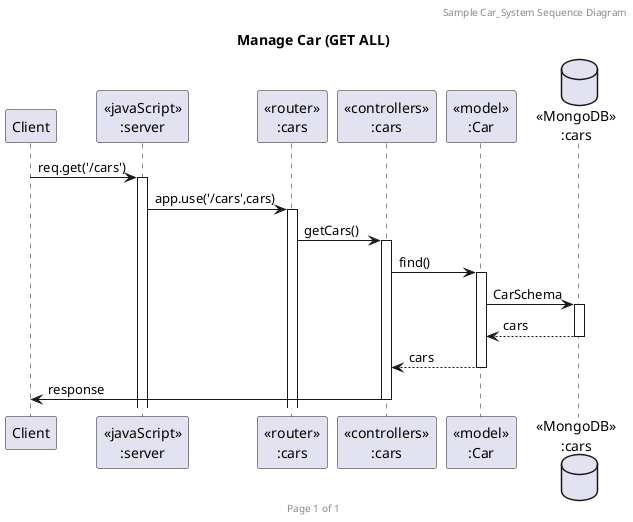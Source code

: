 @startuml Manage Car (GET ALL)

header Sample Car_System Sequence Diagram
footer Page %page% of %lastpage%
title "Manage Car (GET ALL)"

participant "Client" as client
participant "<<javaScript>>\n:server" as server
participant "<<router>>\n:cars" as routerCars
participant "<<controllers>>\n:cars" as controllersCars
participant "<<model>>\n:Car" as modelCar
database "<<MongoDB>>\n:cars" as CarsDatabase

client->server ++:req.get('/cars')
server->routerCars ++:app.use('/cars',cars)
routerCars -> controllersCars ++:getCars()
controllersCars->modelCar ++:find()
modelCar ->CarsDatabase ++: CarSchema
CarsDatabase --> modelCar --: cars
controllersCars <-- modelCar --:cars
controllersCars->client --:response

@enduml
